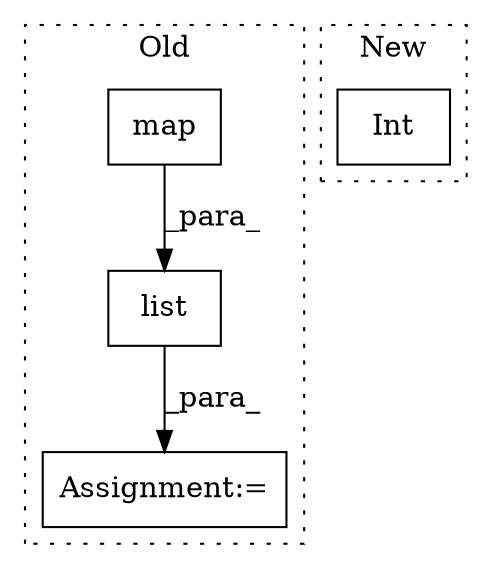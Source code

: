 digraph G {
subgraph cluster0 {
1 [label="list" a="32" s="870,915" l="5,1" shape="box"];
3 [label="map" a="32" s="875,914" l="4,1" shape="box"];
4 [label="Assignment:=" a="7" s="952" l="1" shape="box"];
label = "Old";
style="dotted";
}
subgraph cluster1 {
2 [label="Int" a="32" s="611,643" l="4,1" shape="box"];
label = "New";
style="dotted";
}
1 -> 4 [label="_para_"];
3 -> 1 [label="_para_"];
}